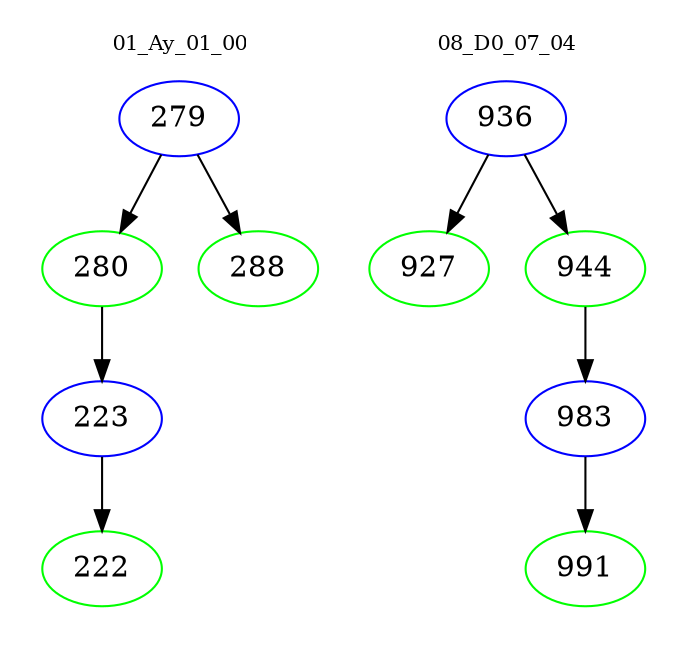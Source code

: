 digraph{
subgraph cluster_0 {
color = white
label = "01_Ay_01_00";
fontsize=10;
T0_279 [label="279", color="blue"]
T0_279 -> T0_280 [color="black"]
T0_280 [label="280", color="green"]
T0_280 -> T0_223 [color="black"]
T0_223 [label="223", color="blue"]
T0_223 -> T0_222 [color="black"]
T0_222 [label="222", color="green"]
T0_279 -> T0_288 [color="black"]
T0_288 [label="288", color="green"]
}
subgraph cluster_1 {
color = white
label = "08_D0_07_04";
fontsize=10;
T1_936 [label="936", color="blue"]
T1_936 -> T1_927 [color="black"]
T1_927 [label="927", color="green"]
T1_936 -> T1_944 [color="black"]
T1_944 [label="944", color="green"]
T1_944 -> T1_983 [color="black"]
T1_983 [label="983", color="blue"]
T1_983 -> T1_991 [color="black"]
T1_991 [label="991", color="green"]
}
}
